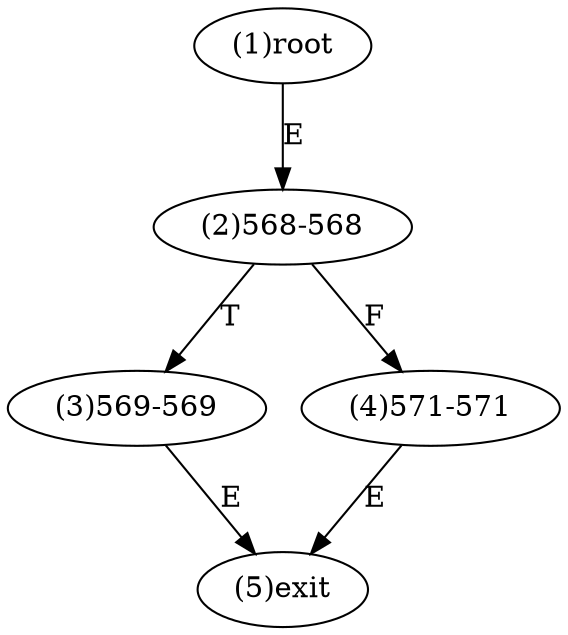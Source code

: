 digraph "" { 
1[ label="(1)root"];
2[ label="(2)568-568"];
3[ label="(3)569-569"];
4[ label="(4)571-571"];
5[ label="(5)exit"];
1->2[ label="E"];
2->4[ label="F"];
2->3[ label="T"];
3->5[ label="E"];
4->5[ label="E"];
}